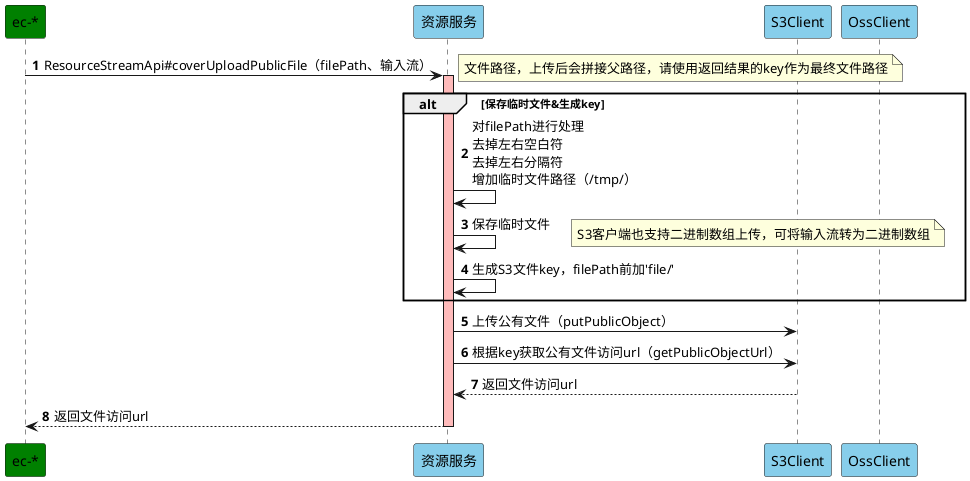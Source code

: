 @startuml
'https://plantuml.com/sequence-diagram

autonumber
participant "ec-*" as Service #green
participant "资源服务" as Resource #skyblue
participant "S3Client" as S3 #skyblue
participant "OssClient" as OSS #skyblue

Service -> Resource: ResourceStreamApi#coverUploadPublicFile（filePath、输入流）
note right: 文件路径，上传后会拼接父路径，请使用返回结果的key作为最终文件路径
activate Resource #FFBBBB
alt 保存临时文件&生成key
Resource -> Resource: 对filePath进行处理\n去掉左右空白符\n去掉左右分隔符\n增加临时文件路径（/tmp/）
Resource -> Resource: 保存临时文件
note right: S3客户端也支持二进制数组上传，可将输入流转为二进制数组
Resource -> Resource: 生成S3文件key，filePath前加'file/'
end
Resource -> S3: 上传公有文件（putPublicObject）
Resource -> S3: 根据key获取公有文件访问url（getPublicObjectUrl）
S3 --> Resource: 返回文件访问url
Resource --> Service: 返回文件访问url
deactivate Resource #FFBBBB
@enduml